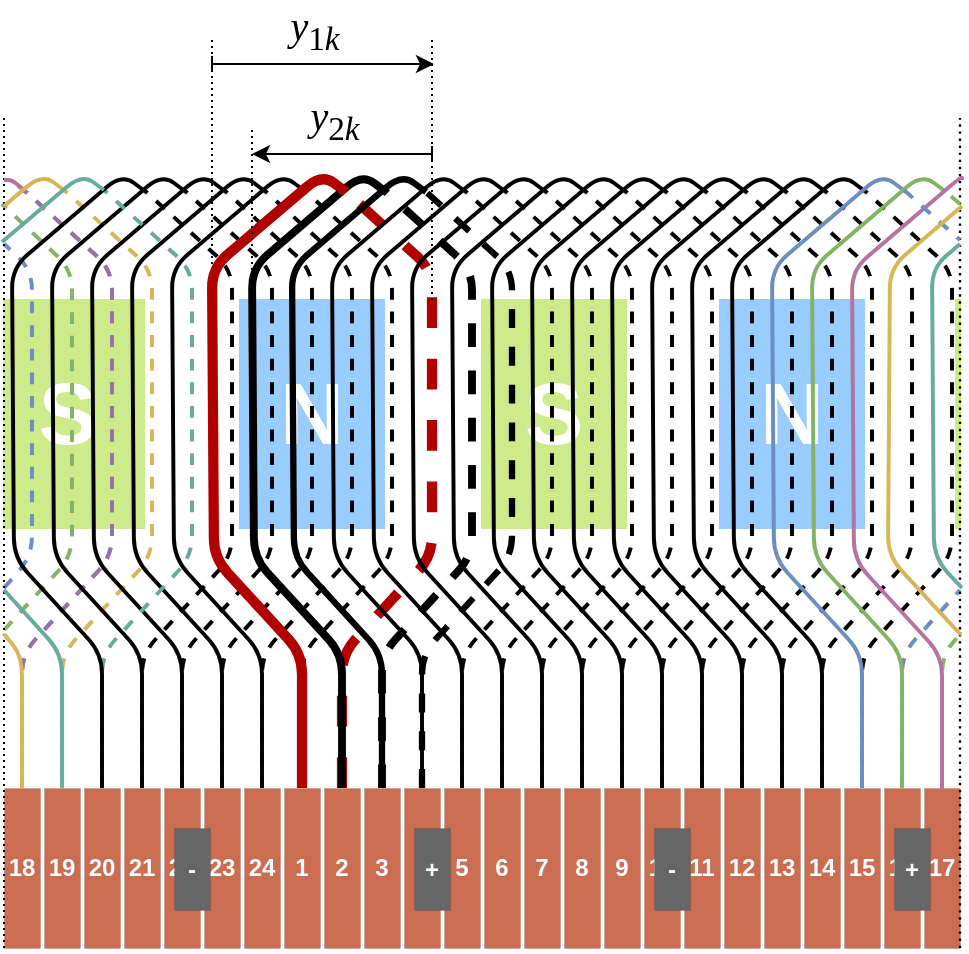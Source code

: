 <mxfile version="27.0.9">
  <diagram name="Page-1" id="zLwfZMLRcO3uAaGRWkhB">
    <mxGraphModel dx="643" dy="1594" grid="1" gridSize="1" guides="1" tooltips="1" connect="1" arrows="1" fold="1" page="1" pageScale="1" pageWidth="827" pageHeight="1169" math="0" shadow="0">
      <root>
        <mxCell id="0" />
        <mxCell id="1" parent="0" />
        <mxCell id="GTpkvmiNxaV79-3oLBid-30" value="&lt;font style=&quot;font-size: 44px; color: rgb(255, 255, 255);&quot;&gt;&lt;b&gt;N&lt;/b&gt;&lt;/font&gt;" style="rounded=0;whiteSpace=wrap;html=1;strokeColor=#99CCFF;fillColor=#99CCFF;movable=1;resizable=1;rotatable=1;deletable=1;editable=1;locked=0;connectable=1;fontColor=#ffffff;" parent="1" vertex="1">
          <mxGeometry x="519" y="91" width="72" height="114" as="geometry" />
        </mxCell>
        <mxCell id="GTpkvmiNxaV79-3oLBid-28" value="&lt;font style=&quot;color: rgb(255, 255, 255);&quot;&gt;&lt;b style=&quot;&quot;&gt;&lt;span style=&quot;font-size: 44px;&quot;&gt;S&lt;/span&gt;&lt;font style=&quot;font-size: 22px;&quot;&gt;&amp;nbsp;&lt;/font&gt;&lt;/b&gt;&lt;/font&gt;" style="rounded=0;whiteSpace=wrap;html=1;strokeColor=#CDEB8B;fillColor=#CDEB8B;movable=1;resizable=1;rotatable=1;deletable=1;editable=1;locked=0;connectable=1;fontColor=#ffffff;" parent="1" vertex="1">
          <mxGeometry x="161" y="91" width="70" height="114" as="geometry" />
        </mxCell>
        <mxCell id="GTpkvmiNxaV79-3oLBid-26" value="&lt;font style=&quot;font-size: 44px; color: rgb(255, 255, 255);&quot;&gt;&lt;b&gt;S&lt;/b&gt;&lt;/font&gt;" style="rounded=0;whiteSpace=wrap;html=1;strokeColor=#CDEB8B;fillColor=#CDEB8B;movable=1;resizable=1;rotatable=1;deletable=1;editable=1;locked=0;connectable=1;fontColor=#ffffff;" parent="1" vertex="1">
          <mxGeometry x="400" y="91" width="72" height="114" as="geometry" />
        </mxCell>
        <mxCell id="GTpkvmiNxaV79-3oLBid-4" value="" style="rounded=0;whiteSpace=wrap;html=1;strokeColor=#CDEB8B;fillColor=#CDEB8B;movable=1;resizable=1;rotatable=1;deletable=1;editable=1;locked=0;connectable=1;fontColor=#ffffff;" parent="1" vertex="1">
          <mxGeometry x="637" y="91" width="2" height="114" as="geometry" />
        </mxCell>
        <mxCell id="yhztme63bc7gSXWzfOLG-131" value="" style="endArrow=none;html=1;rounded=0;dashed=1;dashPattern=1 2;" parent="1" edge="1">
          <mxGeometry width="50" height="50" relative="1" as="geometry">
            <mxPoint x="265" y="139" as="sourcePoint" />
            <mxPoint x="265" y="-39" as="targetPoint" />
          </mxGeometry>
        </mxCell>
        <mxCell id="yhztme63bc7gSXWzfOLG-86" value="" style="endArrow=none;html=1;rounded=1;exitX=0.5;exitY=0;exitDx=0;exitDy=0;curved=0;strokeWidth=1.968;dashed=1;fillColor=#a20025;strokeColor=#B5739D;" parent="1" edge="1">
          <mxGeometry width="50" height="50" relative="1" as="geometry">
            <mxPoint x="170" y="335" as="sourcePoint" />
            <mxPoint x="161" y="31" as="targetPoint" />
            <Array as="points">
              <mxPoint x="170" y="268" />
              <mxPoint x="215" y="219" />
              <mxPoint x="215" y="76" />
              <mxPoint x="171" y="36" />
              <mxPoint x="164" y="31" />
            </Array>
          </mxGeometry>
        </mxCell>
        <mxCell id="yhztme63bc7gSXWzfOLG-84" value="" style="endArrow=none;html=1;rounded=1;exitX=0.5;exitY=0;exitDx=0;exitDy=0;curved=0;strokeWidth=1.968;dashed=1;fillColor=#fff2cc;strokeColor=#D6B656;" parent="1" edge="1">
          <mxGeometry width="50" height="50" relative="1" as="geometry">
            <mxPoint x="190" y="335" as="sourcePoint" />
            <mxPoint x="191" y="36" as="targetPoint" />
            <Array as="points">
              <mxPoint x="190" y="268" />
              <mxPoint x="235" y="219" />
              <mxPoint x="235" y="76" />
            </Array>
          </mxGeometry>
        </mxCell>
        <mxCell id="yhztme63bc7gSXWzfOLG-120" value="" style="endArrow=none;html=1;rounded=1;curved=0;strokeWidth=1.968;dashed=1;strokeColor=#6C8EBF;" parent="1" edge="1">
          <mxGeometry width="50" height="50" relative="1" as="geometry">
            <mxPoint x="610" y="335" as="sourcePoint" />
            <mxPoint x="639" y="236" as="targetPoint" />
            <Array as="points">
              <mxPoint x="610" y="268" />
            </Array>
          </mxGeometry>
        </mxCell>
        <mxCell id="yhztme63bc7gSXWzfOLG-116" value="" style="endArrow=none;html=1;rounded=1;exitX=0.5;exitY=0;exitDx=0;exitDy=0;curved=0;strokeWidth=1.968;dashed=1;strokeColor=#82B366;" parent="1" source="ut4NBQotwpVBYfQdr2g3-36" edge="1">
          <mxGeometry width="50" height="50" relative="1" as="geometry">
            <mxPoint x="627" y="323" as="sourcePoint" />
            <mxPoint x="639" y="258" as="targetPoint" />
            <Array as="points">
              <mxPoint x="630" y="269" />
            </Array>
          </mxGeometry>
        </mxCell>
        <mxCell id="yhztme63bc7gSXWzfOLG-96" value="&lt;font style=&quot;font-size: 44px; color: rgb(255, 255, 255);&quot;&gt;&lt;b&gt;N&lt;/b&gt;&lt;/font&gt;" style="rounded=0;whiteSpace=wrap;html=1;strokeColor=#99CCFF;fillColor=#99CCFF;movable=1;resizable=1;rotatable=1;deletable=1;editable=1;locked=0;connectable=1;fontColor=#ffffff;" parent="1" vertex="1">
          <mxGeometry x="279" y="91" width="72" height="114" as="geometry" />
        </mxCell>
        <mxCell id="ut4NBQotwpVBYfQdr2g3-7" value="&lt;span&gt;18&lt;/span&gt;" style="rounded=0;whiteSpace=wrap;html=1;rotation=0;strokeWidth=0;fillColor=#CB6D51;fontStyle=1;fontColor=#FFFFFF;" parent="1" vertex="1">
          <mxGeometry x="161" y="335" width="18" height="80" as="geometry" />
        </mxCell>
        <mxCell id="ut4NBQotwpVBYfQdr2g3-14" value="19" style="rounded=0;whiteSpace=wrap;html=1;rotation=0;strokeWidth=0;fillColor=#CB6D51;fontStyle=1;fontColor=#FFFFFF;" parent="1" vertex="1">
          <mxGeometry x="181" y="335" width="18" height="80" as="geometry" />
        </mxCell>
        <mxCell id="ut4NBQotwpVBYfQdr2g3-15" value="20" style="rounded=0;whiteSpace=wrap;html=1;rotation=0;strokeWidth=0;fillColor=#CB6D51;fontStyle=1;fontColor=#FFFFFF;" parent="1" vertex="1">
          <mxGeometry x="201" y="335" width="18" height="80" as="geometry" />
        </mxCell>
        <mxCell id="ut4NBQotwpVBYfQdr2g3-16" value="21" style="rounded=0;whiteSpace=wrap;html=1;rotation=0;strokeWidth=0;fillColor=#CB6D51;fontStyle=1;fontColor=#FFFFFF;" parent="1" vertex="1">
          <mxGeometry x="221" y="335" width="18" height="80" as="geometry" />
        </mxCell>
        <mxCell id="ut4NBQotwpVBYfQdr2g3-17" value="22" style="rounded=0;whiteSpace=wrap;html=1;rotation=0;strokeWidth=0;fillColor=#CB6D51;fontStyle=1;fontColor=#FFFFFF;" parent="1" vertex="1">
          <mxGeometry x="241" y="335" width="18" height="80" as="geometry" />
        </mxCell>
        <mxCell id="ut4NBQotwpVBYfQdr2g3-18" value="23" style="rounded=0;whiteSpace=wrap;html=1;rotation=0;strokeWidth=0;fillColor=#CB6D51;fontStyle=1;fontColor=#FFFFFF;" parent="1" vertex="1">
          <mxGeometry x="261" y="335" width="18" height="80" as="geometry" />
        </mxCell>
        <mxCell id="ut4NBQotwpVBYfQdr2g3-19" value="24" style="rounded=0;whiteSpace=wrap;html=1;rotation=0;strokeWidth=0;fillColor=#CB6D51;fontStyle=1;fontColor=#FFFFFF;" parent="1" vertex="1">
          <mxGeometry x="281" y="335" width="18" height="80" as="geometry" />
        </mxCell>
        <mxCell id="ut4NBQotwpVBYfQdr2g3-20" value="1" style="rounded=0;whiteSpace=wrap;html=1;rotation=0;strokeWidth=0;fillColor=#CB6D51;fontStyle=1;fontColor=#FFFFFF;" parent="1" vertex="1">
          <mxGeometry x="301" y="335" width="18" height="80" as="geometry" />
        </mxCell>
        <mxCell id="ut4NBQotwpVBYfQdr2g3-21" value="2" style="rounded=0;whiteSpace=wrap;html=1;rotation=0;strokeWidth=0;fillColor=#CB6D51;fontStyle=1;fontColor=#FFFFFF;" parent="1" vertex="1">
          <mxGeometry x="321" y="335" width="18" height="80" as="geometry" />
        </mxCell>
        <mxCell id="ut4NBQotwpVBYfQdr2g3-22" value="3" style="rounded=0;whiteSpace=wrap;html=1;rotation=0;strokeWidth=0;fillColor=#CB6D51;fontStyle=1;fontColor=#FFFFFF;" parent="1" vertex="1">
          <mxGeometry x="341" y="335" width="18" height="80" as="geometry" />
        </mxCell>
        <mxCell id="ut4NBQotwpVBYfQdr2g3-23" value="4" style="rounded=0;whiteSpace=wrap;html=1;rotation=0;strokeWidth=0;fillColor=#CB6D51;fontStyle=1;fontColor=#FFFFFF;" parent="1" vertex="1">
          <mxGeometry x="361" y="335" width="18" height="80" as="geometry" />
        </mxCell>
        <mxCell id="ut4NBQotwpVBYfQdr2g3-24" value="5" style="rounded=0;whiteSpace=wrap;html=1;rotation=0;strokeWidth=0;fillColor=#CB6D51;fontStyle=1;fontColor=#FFFFFF;" parent="1" vertex="1">
          <mxGeometry x="381" y="335" width="18" height="80" as="geometry" />
        </mxCell>
        <mxCell id="ut4NBQotwpVBYfQdr2g3-25" value="6" style="rounded=0;whiteSpace=wrap;html=1;rotation=0;strokeWidth=0;fillColor=#CB6D51;fontStyle=1;fontColor=#FFFFFF;" parent="1" vertex="1">
          <mxGeometry x="401" y="335" width="18" height="80" as="geometry" />
        </mxCell>
        <mxCell id="ut4NBQotwpVBYfQdr2g3-26" value="7" style="rounded=0;whiteSpace=wrap;html=1;rotation=0;strokeWidth=0;fillColor=#CB6D51;fontStyle=1;fontColor=#FFFFFF;" parent="1" vertex="1">
          <mxGeometry x="421" y="335" width="18" height="80" as="geometry" />
        </mxCell>
        <mxCell id="ut4NBQotwpVBYfQdr2g3-27" value="8" style="rounded=0;whiteSpace=wrap;html=1;rotation=0;strokeWidth=0;fillColor=#CB6D51;fontStyle=1;fontColor=#FFFFFF;" parent="1" vertex="1">
          <mxGeometry x="441" y="335" width="18" height="80" as="geometry" />
        </mxCell>
        <mxCell id="ut4NBQotwpVBYfQdr2g3-28" value="9" style="rounded=0;whiteSpace=wrap;html=1;rotation=0;strokeWidth=0;fillColor=#CB6D51;fontStyle=1;fontColor=#FFFFFF;" parent="1" vertex="1">
          <mxGeometry x="461" y="335" width="18" height="80" as="geometry" />
        </mxCell>
        <mxCell id="ut4NBQotwpVBYfQdr2g3-29" value="10" style="rounded=0;whiteSpace=wrap;html=1;rotation=0;strokeWidth=0;fillColor=#CB6D51;fontStyle=1;fontColor=#FFFFFF;" parent="1" vertex="1">
          <mxGeometry x="481" y="335" width="18" height="80" as="geometry" />
        </mxCell>
        <mxCell id="ut4NBQotwpVBYfQdr2g3-30" value="11" style="rounded=0;whiteSpace=wrap;html=1;rotation=0;strokeWidth=0;fillColor=#CB6D51;fontStyle=1;fontColor=#FFFFFF;" parent="1" vertex="1">
          <mxGeometry x="501" y="335" width="18" height="80" as="geometry" />
        </mxCell>
        <mxCell id="ut4NBQotwpVBYfQdr2g3-31" value="12" style="rounded=0;whiteSpace=wrap;html=1;rotation=0;strokeWidth=0;fillColor=#CB6D51;fontStyle=1;fontColor=#FFFFFF;" parent="1" vertex="1">
          <mxGeometry x="521" y="335" width="18" height="80" as="geometry" />
        </mxCell>
        <mxCell id="ut4NBQotwpVBYfQdr2g3-32" value="13" style="rounded=0;whiteSpace=wrap;html=1;rotation=0;strokeWidth=0;fillColor=#CB6D51;fontStyle=1;fontColor=#FFFFFF;" parent="1" vertex="1">
          <mxGeometry x="541" y="335" width="18" height="80" as="geometry" />
        </mxCell>
        <mxCell id="ut4NBQotwpVBYfQdr2g3-33" value="14" style="rounded=0;whiteSpace=wrap;html=1;rotation=0;strokeWidth=0;fillColor=#CB6D51;fontStyle=1;fontColor=#FFFFFF;" parent="1" vertex="1">
          <mxGeometry x="561" y="335" width="18" height="80" as="geometry" />
        </mxCell>
        <mxCell id="ut4NBQotwpVBYfQdr2g3-34" value="15" style="rounded=0;whiteSpace=wrap;html=1;rotation=0;strokeWidth=0;fillColor=#CB6D51;fontStyle=1;fontColor=#FFFFFF;" parent="1" vertex="1">
          <mxGeometry x="581" y="335" width="18" height="80" as="geometry" />
        </mxCell>
        <mxCell id="ut4NBQotwpVBYfQdr2g3-35" value="16" style="rounded=0;whiteSpace=wrap;html=1;rotation=0;strokeWidth=0;fillColor=#CB6D51;fontStyle=1;fontColor=#FFFFFF;" parent="1" vertex="1">
          <mxGeometry x="601" y="335" width="18" height="80" as="geometry" />
        </mxCell>
        <mxCell id="ut4NBQotwpVBYfQdr2g3-36" value="17" style="rounded=0;whiteSpace=wrap;html=1;rotation=0;strokeWidth=0;fillColor=#CB6D51;fontStyle=1;fontColor=#FFFFFF;" parent="1" vertex="1">
          <mxGeometry x="621" y="335" width="18" height="80" as="geometry" />
        </mxCell>
        <mxCell id="yhztme63bc7gSXWzfOLG-24" value="" style="endArrow=none;html=1;rounded=1;exitX=0.5;exitY=0;exitDx=0;exitDy=0;curved=0;strokeWidth=5.118;dashed=1;fillColor=#e51400;strokeColor=#B20000;movable=0;resizable=0;rotatable=0;deletable=0;editable=0;locked=1;connectable=0;" parent="1" source="ut4NBQotwpVBYfQdr2g3-21" edge="1">
          <mxGeometry width="50" height="50" relative="1" as="geometry">
            <mxPoint x="361" y="232" as="sourcePoint" />
            <mxPoint x="331" y="36" as="targetPoint" />
            <Array as="points">
              <mxPoint x="330" y="268" />
              <mxPoint x="375" y="219" />
              <mxPoint x="375" y="76" />
            </Array>
          </mxGeometry>
        </mxCell>
        <mxCell id="yhztme63bc7gSXWzfOLG-36" value="" style="endArrow=none;html=1;rounded=1;exitX=0.5;exitY=0;exitDx=0;exitDy=0;curved=0;strokeWidth=3.937;" parent="1" edge="1">
          <mxGeometry width="50" height="50" relative="1" as="geometry">
            <mxPoint x="330" y="335" as="sourcePoint" />
            <mxPoint x="352" y="37" as="targetPoint" />
            <Array as="points">
              <mxPoint x="330" y="268" />
              <mxPoint x="286" y="220" />
              <mxPoint x="285" y="75" />
              <mxPoint x="340" y="28" />
            </Array>
          </mxGeometry>
        </mxCell>
        <mxCell id="yhztme63bc7gSXWzfOLG-37" value="" style="endArrow=none;html=1;rounded=1;exitX=0.5;exitY=0;exitDx=0;exitDy=0;curved=0;strokeWidth=3.937;dashed=1;" parent="1" edge="1">
          <mxGeometry width="50" height="50" relative="1" as="geometry">
            <mxPoint x="350" y="335" as="sourcePoint" />
            <mxPoint x="351" y="36" as="targetPoint" />
            <Array as="points">
              <mxPoint x="350" y="268" />
              <mxPoint x="395" y="219" />
              <mxPoint x="395" y="76" />
            </Array>
          </mxGeometry>
        </mxCell>
        <mxCell id="yhztme63bc7gSXWzfOLG-38" value="" style="endArrow=none;html=1;rounded=1;exitX=0.5;exitY=0;exitDx=0;exitDy=0;curved=0;strokeWidth=3.15;" parent="1" edge="1">
          <mxGeometry width="50" height="50" relative="1" as="geometry">
            <mxPoint x="350" y="335" as="sourcePoint" />
            <mxPoint x="372" y="37" as="targetPoint" />
            <Array as="points">
              <mxPoint x="350" y="268" />
              <mxPoint x="306" y="220" />
              <mxPoint x="305" y="75" />
              <mxPoint x="360" y="28" />
            </Array>
          </mxGeometry>
        </mxCell>
        <mxCell id="yhztme63bc7gSXWzfOLG-39" value="" style="endArrow=none;html=1;rounded=1;exitX=0.5;exitY=0;exitDx=0;exitDy=0;curved=0;strokeWidth=3.15;dashed=1;" parent="1" edge="1">
          <mxGeometry width="50" height="50" relative="1" as="geometry">
            <mxPoint x="370" y="335" as="sourcePoint" />
            <mxPoint x="371" y="36" as="targetPoint" />
            <Array as="points">
              <mxPoint x="370" y="268" />
              <mxPoint x="415" y="219" />
              <mxPoint x="415" y="76" />
            </Array>
          </mxGeometry>
        </mxCell>
        <mxCell id="yhztme63bc7gSXWzfOLG-40" value="" style="endArrow=none;html=1;rounded=1;exitX=0.5;exitY=0;exitDx=0;exitDy=0;curved=0;strokeWidth=1.968;" parent="1" edge="1">
          <mxGeometry width="50" height="50" relative="1" as="geometry">
            <mxPoint x="370" y="335" as="sourcePoint" />
            <mxPoint x="392" y="37" as="targetPoint" />
            <Array as="points">
              <mxPoint x="370" y="268" />
              <mxPoint x="326" y="220" />
              <mxPoint x="325" y="75" />
              <mxPoint x="380" y="28" />
            </Array>
          </mxGeometry>
        </mxCell>
        <mxCell id="yhztme63bc7gSXWzfOLG-41" value="" style="endArrow=none;html=1;rounded=1;exitX=0.5;exitY=0;exitDx=0;exitDy=0;curved=0;strokeWidth=1.968;dashed=1;" parent="1" edge="1">
          <mxGeometry width="50" height="50" relative="1" as="geometry">
            <mxPoint x="390" y="335" as="sourcePoint" />
            <mxPoint x="391" y="36" as="targetPoint" />
            <Array as="points">
              <mxPoint x="390" y="268" />
              <mxPoint x="435" y="219" />
              <mxPoint x="435" y="76" />
            </Array>
          </mxGeometry>
        </mxCell>
        <mxCell id="yhztme63bc7gSXWzfOLG-42" value="" style="endArrow=none;html=1;rounded=1;exitX=0.5;exitY=0;exitDx=0;exitDy=0;curved=0;strokeWidth=1.968;" parent="1" edge="1">
          <mxGeometry width="50" height="50" relative="1" as="geometry">
            <mxPoint x="390" y="335" as="sourcePoint" />
            <mxPoint x="412" y="37" as="targetPoint" />
            <Array as="points">
              <mxPoint x="390" y="268" />
              <mxPoint x="346" y="220" />
              <mxPoint x="345" y="75" />
              <mxPoint x="400" y="28" />
            </Array>
          </mxGeometry>
        </mxCell>
        <mxCell id="yhztme63bc7gSXWzfOLG-43" value="" style="endArrow=none;html=1;rounded=1;exitX=0.5;exitY=0;exitDx=0;exitDy=0;curved=0;strokeWidth=1.968;dashed=1;" parent="1" edge="1">
          <mxGeometry width="50" height="50" relative="1" as="geometry">
            <mxPoint x="410" y="335" as="sourcePoint" />
            <mxPoint x="411" y="36" as="targetPoint" />
            <Array as="points">
              <mxPoint x="410" y="268" />
              <mxPoint x="455" y="219" />
              <mxPoint x="455" y="76" />
            </Array>
          </mxGeometry>
        </mxCell>
        <mxCell id="yhztme63bc7gSXWzfOLG-44" value="" style="endArrow=none;html=1;rounded=1;exitX=0.5;exitY=0;exitDx=0;exitDy=0;curved=0;strokeWidth=1.968;" parent="1" edge="1">
          <mxGeometry width="50" height="50" relative="1" as="geometry">
            <mxPoint x="410" y="335" as="sourcePoint" />
            <mxPoint x="432" y="37" as="targetPoint" />
            <Array as="points">
              <mxPoint x="410" y="268" />
              <mxPoint x="366" y="220" />
              <mxPoint x="365" y="75" />
              <mxPoint x="420" y="28" />
            </Array>
          </mxGeometry>
        </mxCell>
        <mxCell id="yhztme63bc7gSXWzfOLG-45" value="" style="endArrow=none;html=1;rounded=1;exitX=0.5;exitY=0;exitDx=0;exitDy=0;curved=0;strokeWidth=1.968;dashed=1;" parent="1" edge="1">
          <mxGeometry width="50" height="50" relative="1" as="geometry">
            <mxPoint x="430" y="335" as="sourcePoint" />
            <mxPoint x="431" y="36" as="targetPoint" />
            <Array as="points">
              <mxPoint x="430" y="268" />
              <mxPoint x="475" y="219" />
              <mxPoint x="475" y="76" />
            </Array>
          </mxGeometry>
        </mxCell>
        <mxCell id="yhztme63bc7gSXWzfOLG-46" value="" style="endArrow=none;html=1;rounded=1;exitX=0.5;exitY=0;exitDx=0;exitDy=0;curved=0;strokeWidth=1.968;" parent="1" edge="1">
          <mxGeometry width="50" height="50" relative="1" as="geometry">
            <mxPoint x="430" y="335" as="sourcePoint" />
            <mxPoint x="452" y="37" as="targetPoint" />
            <Array as="points">
              <mxPoint x="430" y="268" />
              <mxPoint x="386" y="220" />
              <mxPoint x="385" y="75" />
              <mxPoint x="440" y="28" />
            </Array>
          </mxGeometry>
        </mxCell>
        <mxCell id="yhztme63bc7gSXWzfOLG-47" value="" style="endArrow=none;html=1;rounded=1;exitX=0.5;exitY=0;exitDx=0;exitDy=0;curved=0;strokeWidth=1.968;dashed=1;" parent="1" edge="1">
          <mxGeometry width="50" height="50" relative="1" as="geometry">
            <mxPoint x="450" y="335" as="sourcePoint" />
            <mxPoint x="451" y="36" as="targetPoint" />
            <Array as="points">
              <mxPoint x="450" y="268" />
              <mxPoint x="495" y="219" />
              <mxPoint x="495" y="76" />
            </Array>
          </mxGeometry>
        </mxCell>
        <mxCell id="yhztme63bc7gSXWzfOLG-48" value="" style="endArrow=none;html=1;rounded=1;exitX=0.5;exitY=0;exitDx=0;exitDy=0;curved=0;strokeWidth=1.968;" parent="1" edge="1">
          <mxGeometry width="50" height="50" relative="1" as="geometry">
            <mxPoint x="450" y="335" as="sourcePoint" />
            <mxPoint x="472" y="37" as="targetPoint" />
            <Array as="points">
              <mxPoint x="450" y="268" />
              <mxPoint x="406" y="220" />
              <mxPoint x="405" y="75" />
              <mxPoint x="460" y="28" />
            </Array>
          </mxGeometry>
        </mxCell>
        <mxCell id="yhztme63bc7gSXWzfOLG-49" value="" style="endArrow=none;html=1;rounded=1;exitX=0.5;exitY=0;exitDx=0;exitDy=0;curved=0;strokeWidth=1.968;dashed=1;" parent="1" edge="1">
          <mxGeometry width="50" height="50" relative="1" as="geometry">
            <mxPoint x="470" y="335" as="sourcePoint" />
            <mxPoint x="471" y="36" as="targetPoint" />
            <Array as="points">
              <mxPoint x="470" y="268" />
              <mxPoint x="515" y="219" />
              <mxPoint x="515" y="76" />
            </Array>
          </mxGeometry>
        </mxCell>
        <mxCell id="yhztme63bc7gSXWzfOLG-50" value="" style="endArrow=none;html=1;rounded=1;exitX=0.5;exitY=0;exitDx=0;exitDy=0;curved=0;strokeWidth=1.968;" parent="1" edge="1">
          <mxGeometry width="50" height="50" relative="1" as="geometry">
            <mxPoint x="470" y="335" as="sourcePoint" />
            <mxPoint x="492" y="37" as="targetPoint" />
            <Array as="points">
              <mxPoint x="470" y="268" />
              <mxPoint x="426" y="220" />
              <mxPoint x="425" y="75" />
              <mxPoint x="480" y="28" />
            </Array>
          </mxGeometry>
        </mxCell>
        <mxCell id="yhztme63bc7gSXWzfOLG-51" value="" style="endArrow=none;html=1;rounded=1;exitX=0.5;exitY=0;exitDx=0;exitDy=0;curved=0;strokeWidth=1.968;dashed=1;" parent="1" edge="1">
          <mxGeometry width="50" height="50" relative="1" as="geometry">
            <mxPoint x="490" y="335" as="sourcePoint" />
            <mxPoint x="491" y="36" as="targetPoint" />
            <Array as="points">
              <mxPoint x="490" y="268" />
              <mxPoint x="535" y="219" />
              <mxPoint x="535" y="76" />
            </Array>
          </mxGeometry>
        </mxCell>
        <mxCell id="yhztme63bc7gSXWzfOLG-52" value="" style="endArrow=none;html=1;rounded=1;exitX=0.5;exitY=0;exitDx=0;exitDy=0;curved=0;strokeWidth=1.968;" parent="1" edge="1">
          <mxGeometry width="50" height="50" relative="1" as="geometry">
            <mxPoint x="490" y="335" as="sourcePoint" />
            <mxPoint x="512" y="37" as="targetPoint" />
            <Array as="points">
              <mxPoint x="490" y="268" />
              <mxPoint x="446" y="220" />
              <mxPoint x="445" y="75" />
              <mxPoint x="500" y="28" />
            </Array>
          </mxGeometry>
        </mxCell>
        <mxCell id="yhztme63bc7gSXWzfOLG-53" value="" style="endArrow=none;html=1;rounded=1;exitX=0.5;exitY=0;exitDx=0;exitDy=0;curved=0;strokeWidth=1.968;dashed=1;" parent="1" edge="1">
          <mxGeometry width="50" height="50" relative="1" as="geometry">
            <mxPoint x="510" y="335" as="sourcePoint" />
            <mxPoint x="511" y="36" as="targetPoint" />
            <Array as="points">
              <mxPoint x="510" y="268" />
              <mxPoint x="555" y="219" />
              <mxPoint x="555" y="76" />
            </Array>
          </mxGeometry>
        </mxCell>
        <mxCell id="yhztme63bc7gSXWzfOLG-54" value="" style="endArrow=none;html=1;rounded=1;exitX=0.5;exitY=0;exitDx=0;exitDy=0;curved=0;strokeWidth=1.968;" parent="1" edge="1">
          <mxGeometry width="50" height="50" relative="1" as="geometry">
            <mxPoint x="510" y="335" as="sourcePoint" />
            <mxPoint x="532" y="37" as="targetPoint" />
            <Array as="points">
              <mxPoint x="510" y="268" />
              <mxPoint x="466" y="220" />
              <mxPoint x="465" y="75" />
              <mxPoint x="520" y="28" />
            </Array>
          </mxGeometry>
        </mxCell>
        <mxCell id="yhztme63bc7gSXWzfOLG-55" value="" style="endArrow=none;html=1;rounded=1;exitX=0.5;exitY=0;exitDx=0;exitDy=0;curved=0;strokeWidth=1.968;dashed=1;" parent="1" edge="1">
          <mxGeometry width="50" height="50" relative="1" as="geometry">
            <mxPoint x="530" y="335" as="sourcePoint" />
            <mxPoint x="531" y="36" as="targetPoint" />
            <Array as="points">
              <mxPoint x="530" y="268" />
              <mxPoint x="575" y="219" />
              <mxPoint x="575" y="76" />
            </Array>
          </mxGeometry>
        </mxCell>
        <mxCell id="yhztme63bc7gSXWzfOLG-56" value="" style="endArrow=none;html=1;rounded=1;exitX=0.5;exitY=0;exitDx=0;exitDy=0;curved=0;strokeWidth=1.968;" parent="1" edge="1">
          <mxGeometry width="50" height="50" relative="1" as="geometry">
            <mxPoint x="530" y="335" as="sourcePoint" />
            <mxPoint x="552" y="37" as="targetPoint" />
            <Array as="points">
              <mxPoint x="530" y="268" />
              <mxPoint x="486" y="220" />
              <mxPoint x="485" y="75" />
              <mxPoint x="540" y="28" />
            </Array>
          </mxGeometry>
        </mxCell>
        <mxCell id="yhztme63bc7gSXWzfOLG-57" value="" style="endArrow=none;html=1;rounded=1;exitX=0.5;exitY=0;exitDx=0;exitDy=0;curved=0;strokeWidth=1.968;dashed=1;" parent="1" edge="1">
          <mxGeometry width="50" height="50" relative="1" as="geometry">
            <mxPoint x="550" y="335" as="sourcePoint" />
            <mxPoint x="551" y="36" as="targetPoint" />
            <Array as="points">
              <mxPoint x="550" y="268" />
              <mxPoint x="595" y="219" />
              <mxPoint x="595" y="76" />
            </Array>
          </mxGeometry>
        </mxCell>
        <mxCell id="yhztme63bc7gSXWzfOLG-58" value="" style="endArrow=none;html=1;rounded=1;exitX=0.5;exitY=0;exitDx=0;exitDy=0;curved=0;strokeWidth=1.968;" parent="1" edge="1">
          <mxGeometry width="50" height="50" relative="1" as="geometry">
            <mxPoint x="550" y="335" as="sourcePoint" />
            <mxPoint x="572" y="37" as="targetPoint" />
            <Array as="points">
              <mxPoint x="550" y="268" />
              <mxPoint x="506" y="220" />
              <mxPoint x="505" y="75" />
              <mxPoint x="560" y="28" />
            </Array>
          </mxGeometry>
        </mxCell>
        <mxCell id="yhztme63bc7gSXWzfOLG-59" value="" style="endArrow=none;html=1;rounded=1;exitX=0.5;exitY=0;exitDx=0;exitDy=0;curved=0;strokeWidth=1.968;dashed=1;" parent="1" edge="1">
          <mxGeometry width="50" height="50" relative="1" as="geometry">
            <mxPoint x="570" y="335" as="sourcePoint" />
            <mxPoint x="571" y="36" as="targetPoint" />
            <Array as="points">
              <mxPoint x="570" y="268" />
              <mxPoint x="615" y="219" />
              <mxPoint x="615" y="76" />
            </Array>
          </mxGeometry>
        </mxCell>
        <mxCell id="yhztme63bc7gSXWzfOLG-60" value="" style="endArrow=none;html=1;rounded=1;exitX=0.5;exitY=0;exitDx=0;exitDy=0;curved=0;strokeWidth=1.968;" parent="1" edge="1">
          <mxGeometry width="50" height="50" relative="1" as="geometry">
            <mxPoint x="570" y="335" as="sourcePoint" />
            <mxPoint x="592" y="37" as="targetPoint" />
            <Array as="points">
              <mxPoint x="570" y="268" />
              <mxPoint x="526" y="220" />
              <mxPoint x="525" y="75" />
              <mxPoint x="580" y="28" />
            </Array>
          </mxGeometry>
        </mxCell>
        <mxCell id="yhztme63bc7gSXWzfOLG-61" value="" style="endArrow=none;html=1;rounded=1;exitX=0.5;exitY=0;exitDx=0;exitDy=0;curved=0;strokeWidth=1.968;dashed=1;" parent="1" edge="1">
          <mxGeometry width="50" height="50" relative="1" as="geometry">
            <mxPoint x="590" y="335" as="sourcePoint" />
            <mxPoint x="591" y="36" as="targetPoint" />
            <Array as="points">
              <mxPoint x="590" y="268" />
              <mxPoint x="635" y="219" />
              <mxPoint x="635" y="76" />
            </Array>
          </mxGeometry>
        </mxCell>
        <mxCell id="yhztme63bc7gSXWzfOLG-62" value="" style="endArrow=none;html=1;rounded=1;exitX=0.5;exitY=0;exitDx=0;exitDy=0;curved=0;strokeWidth=1.968;fillColor=#dae8fc;strokeColor=#6c8ebf;" parent="1" edge="1">
          <mxGeometry width="50" height="50" relative="1" as="geometry">
            <mxPoint x="590" y="335" as="sourcePoint" />
            <mxPoint x="612" y="37" as="targetPoint" />
            <Array as="points">
              <mxPoint x="590" y="268" />
              <mxPoint x="546" y="220" />
              <mxPoint x="545" y="75" />
              <mxPoint x="600" y="28" />
            </Array>
          </mxGeometry>
        </mxCell>
        <mxCell id="yhztme63bc7gSXWzfOLG-63" value="" style="endArrow=none;html=1;rounded=1;curved=0;strokeWidth=1.968;dashed=1;fillColor=#dae8fc;strokeColor=#6c8ebf;" parent="1" edge="1">
          <mxGeometry width="50" height="50" relative="1" as="geometry">
            <mxPoint x="161" y="235" as="sourcePoint" />
            <mxPoint x="161" y="63" as="targetPoint" />
            <Array as="points">
              <mxPoint x="175" y="219" />
              <mxPoint x="175" y="76" />
            </Array>
          </mxGeometry>
        </mxCell>
        <mxCell id="yhztme63bc7gSXWzfOLG-64" value="" style="endArrow=none;html=1;rounded=1;exitX=0.5;exitY=0;exitDx=0;exitDy=0;curved=0;strokeWidth=1.968;fillColor=#d5e8d4;strokeColor=#82B366;" parent="1" edge="1">
          <mxGeometry width="50" height="50" relative="1" as="geometry">
            <mxPoint x="610" y="335" as="sourcePoint" />
            <mxPoint x="632" y="37" as="targetPoint" />
            <Array as="points">
              <mxPoint x="610" y="268" />
              <mxPoint x="566" y="220" />
              <mxPoint x="565" y="75" />
              <mxPoint x="620" y="28" />
            </Array>
          </mxGeometry>
        </mxCell>
        <mxCell id="yhztme63bc7gSXWzfOLG-65" value="" style="endArrow=none;html=1;rounded=1;curved=0;strokeWidth=1.968;dashed=1;fillColor=#d5e8d4;strokeColor=#82B366;" parent="1" edge="1">
          <mxGeometry width="50" height="50" relative="1" as="geometry">
            <mxPoint x="161" y="256" as="sourcePoint" />
            <mxPoint x="160" y="43" as="targetPoint" />
            <Array as="points">
              <mxPoint x="195" y="219" />
              <mxPoint x="195" y="76" />
            </Array>
          </mxGeometry>
        </mxCell>
        <mxCell id="yhztme63bc7gSXWzfOLG-66" value="" style="endArrow=none;html=1;rounded=1;exitX=0.5;exitY=0;exitDx=0;exitDy=0;curved=0;strokeWidth=1.968;fillColor=#e1d5e7;strokeColor=#B5739D;" parent="1" edge="1">
          <mxGeometry width="50" height="50" relative="1" as="geometry">
            <mxPoint x="630" y="336" as="sourcePoint" />
            <mxPoint x="640" y="31" as="targetPoint" />
            <Array as="points">
              <mxPoint x="630" y="269" />
              <mxPoint x="586" y="221" />
              <mxPoint x="585" y="76" />
              <mxPoint x="640" y="29" />
            </Array>
          </mxGeometry>
        </mxCell>
        <mxCell id="yhztme63bc7gSXWzfOLG-67" value="" style="endArrow=none;html=1;rounded=1;exitX=0.5;exitY=0;exitDx=0;exitDy=0;curved=0;strokeWidth=1.968;dashed=1;fillColor=#e1d5e7;strokeColor=#9673a6;" parent="1" edge="1">
          <mxGeometry width="50" height="50" relative="1" as="geometry">
            <mxPoint x="170" y="335" as="sourcePoint" />
            <mxPoint x="171" y="36" as="targetPoint" />
            <Array as="points">
              <mxPoint x="170" y="268" />
              <mxPoint x="215" y="219" />
              <mxPoint x="215" y="76" />
            </Array>
          </mxGeometry>
        </mxCell>
        <mxCell id="yhztme63bc7gSXWzfOLG-68" value="" style="endArrow=none;html=1;rounded=0;exitX=1;exitY=1;exitDx=0;exitDy=0;entryX=1;entryY=1;entryDx=0;entryDy=0;fillColor=#0050ef;strokeColor=#000000;dashed=1;strokeWidth=1.181;dashPattern=1 2;" parent="1" source="ut4NBQotwpVBYfQdr2g3-36" edge="1">
          <mxGeometry width="50" height="50" relative="1" as="geometry">
            <mxPoint x="627" y="408" as="sourcePoint" />
            <mxPoint x="639.0" y="-6.821e-13" as="targetPoint" />
          </mxGeometry>
        </mxCell>
        <mxCell id="yhztme63bc7gSXWzfOLG-71" value="" style="endArrow=none;html=1;rounded=1;exitX=0.5;exitY=0;exitDx=0;exitDy=0;curved=0;strokeWidth=1.968;" parent="1" edge="1">
          <mxGeometry width="50" height="50" relative="1" as="geometry">
            <mxPoint x="290" y="335" as="sourcePoint" />
            <mxPoint x="312" y="37" as="targetPoint" />
            <Array as="points">
              <mxPoint x="290" y="268" />
              <mxPoint x="246" y="220" />
              <mxPoint x="245" y="75" />
              <mxPoint x="300" y="28" />
            </Array>
          </mxGeometry>
        </mxCell>
        <mxCell id="yhztme63bc7gSXWzfOLG-72" value="" style="endArrow=none;html=1;rounded=1;exitX=0.5;exitY=0;exitDx=0;exitDy=0;curved=0;strokeWidth=1.968;dashed=1;" parent="1" edge="1">
          <mxGeometry width="50" height="50" relative="1" as="geometry">
            <mxPoint x="310" y="335" as="sourcePoint" />
            <mxPoint x="311" y="36" as="targetPoint" />
            <Array as="points">
              <mxPoint x="310" y="268" />
              <mxPoint x="355" y="219" />
              <mxPoint x="355" y="76" />
            </Array>
          </mxGeometry>
        </mxCell>
        <mxCell id="yhztme63bc7gSXWzfOLG-74" value="" style="endArrow=none;html=1;rounded=1;exitX=0.5;exitY=0;exitDx=0;exitDy=0;curved=0;strokeWidth=1.968;dashed=1;" parent="1" edge="1">
          <mxGeometry width="50" height="50" relative="1" as="geometry">
            <mxPoint x="290" y="335" as="sourcePoint" />
            <mxPoint x="291" y="36" as="targetPoint" />
            <Array as="points">
              <mxPoint x="290" y="268" />
              <mxPoint x="335" y="219" />
              <mxPoint x="335" y="76" />
            </Array>
          </mxGeometry>
        </mxCell>
        <mxCell id="yhztme63bc7gSXWzfOLG-73" value="" style="endArrow=none;html=1;rounded=1;exitX=0.5;exitY=0;exitDx=0;exitDy=0;curved=0;strokeWidth=1.968;" parent="1" edge="1">
          <mxGeometry width="50" height="50" relative="1" as="geometry">
            <mxPoint x="270" y="335" as="sourcePoint" />
            <mxPoint x="292" y="37" as="targetPoint" />
            <Array as="points">
              <mxPoint x="270" y="268" />
              <mxPoint x="226" y="220" />
              <mxPoint x="225" y="75" />
              <mxPoint x="280" y="28" />
            </Array>
          </mxGeometry>
        </mxCell>
        <mxCell id="yhztme63bc7gSXWzfOLG-75" value="" style="endArrow=none;html=1;rounded=1;exitX=0.5;exitY=0;exitDx=0;exitDy=0;curved=0;strokeWidth=1.968;" parent="1" edge="1">
          <mxGeometry width="50" height="50" relative="1" as="geometry">
            <mxPoint x="250" y="335" as="sourcePoint" />
            <mxPoint x="272" y="37" as="targetPoint" />
            <Array as="points">
              <mxPoint x="250" y="268" />
              <mxPoint x="206" y="220" />
              <mxPoint x="205" y="75" />
              <mxPoint x="260" y="28" />
            </Array>
          </mxGeometry>
        </mxCell>
        <mxCell id="yhztme63bc7gSXWzfOLG-76" value="" style="endArrow=none;html=1;rounded=1;exitX=0.5;exitY=0;exitDx=0;exitDy=0;curved=0;strokeWidth=1.968;dashed=1;" parent="1" edge="1">
          <mxGeometry width="50" height="50" relative="1" as="geometry">
            <mxPoint x="270" y="335" as="sourcePoint" />
            <mxPoint x="271" y="36" as="targetPoint" />
            <Array as="points">
              <mxPoint x="270" y="268" />
              <mxPoint x="315" y="219" />
              <mxPoint x="315" y="76" />
            </Array>
          </mxGeometry>
        </mxCell>
        <mxCell id="yhztme63bc7gSXWzfOLG-77" value="" style="endArrow=none;html=1;rounded=1;exitX=0.5;exitY=0;exitDx=0;exitDy=0;curved=0;strokeWidth=1.968;" parent="1" edge="1">
          <mxGeometry width="50" height="50" relative="1" as="geometry">
            <mxPoint x="230" y="335" as="sourcePoint" />
            <mxPoint x="252" y="37" as="targetPoint" />
            <Array as="points">
              <mxPoint x="230" y="268" />
              <mxPoint x="186" y="220" />
              <mxPoint x="185" y="75" />
              <mxPoint x="240" y="28" />
            </Array>
          </mxGeometry>
        </mxCell>
        <mxCell id="yhztme63bc7gSXWzfOLG-78" value="" style="endArrow=none;html=1;rounded=1;exitX=0.5;exitY=0;exitDx=0;exitDy=0;curved=0;strokeWidth=1.968;dashed=1;" parent="1" edge="1">
          <mxGeometry width="50" height="50" relative="1" as="geometry">
            <mxPoint x="250" y="335" as="sourcePoint" />
            <mxPoint x="251" y="36" as="targetPoint" />
            <Array as="points">
              <mxPoint x="250" y="268" />
              <mxPoint x="295" y="219" />
              <mxPoint x="295" y="76" />
            </Array>
          </mxGeometry>
        </mxCell>
        <mxCell id="yhztme63bc7gSXWzfOLG-80" value="" style="endArrow=none;html=1;rounded=1;exitX=0.5;exitY=0;exitDx=0;exitDy=0;curved=0;strokeWidth=1.968;dashed=1;" parent="1" edge="1">
          <mxGeometry width="50" height="50" relative="1" as="geometry">
            <mxPoint x="230" y="335" as="sourcePoint" />
            <mxPoint x="231" y="36" as="targetPoint" />
            <Array as="points">
              <mxPoint x="230" y="268" />
              <mxPoint x="275" y="219" />
              <mxPoint x="275" y="76" />
            </Array>
          </mxGeometry>
        </mxCell>
        <mxCell id="yhztme63bc7gSXWzfOLG-82" value="" style="endArrow=none;html=1;rounded=1;exitX=0.5;exitY=0;exitDx=0;exitDy=0;curved=0;strokeWidth=1.968;dashed=1;fillColor=#ffe6cc;strokeColor=light-dark(#67AB9F,#996500);" parent="1" edge="1">
          <mxGeometry width="50" height="50" relative="1" as="geometry">
            <mxPoint x="210" y="335" as="sourcePoint" />
            <mxPoint x="211" y="36" as="targetPoint" />
            <Array as="points">
              <mxPoint x="210" y="268" />
              <mxPoint x="255" y="219" />
              <mxPoint x="255" y="76" />
            </Array>
          </mxGeometry>
        </mxCell>
        <mxCell id="yhztme63bc7gSXWzfOLG-94" value="" style="endArrow=none;html=1;rounded=0;exitX=0;exitY=1;exitDx=0;exitDy=0;entryX=0;entryY=1;entryDx=0;entryDy=0;dashed=1;dashPattern=1 2;strokeColor=#000000;" parent="1" target="ut4NBQotwpVBYfQdr2g3-7" edge="1">
          <mxGeometry width="50" height="50" relative="1" as="geometry">
            <mxPoint x="161" y="-2.274e-13" as="sourcePoint" />
            <mxPoint x="310" y="68" as="targetPoint" />
          </mxGeometry>
        </mxCell>
        <mxCell id="yhztme63bc7gSXWzfOLG-109" value="+" style="rounded=0;whiteSpace=wrap;html=1;rotation=0;strokeWidth=0;fillColor=#666666;fontStyle=1;fontColor=#FFFFFF;" parent="1" vertex="1">
          <mxGeometry x="366" y="355" width="18" height="41" as="geometry" />
        </mxCell>
        <mxCell id="yhztme63bc7gSXWzfOLG-110" value="-" style="rounded=0;whiteSpace=wrap;html=1;rotation=0;strokeWidth=0;fillColor=#666666;fontStyle=1;fontColor=#FFFFFF;" parent="1" vertex="1">
          <mxGeometry x="486" y="355" width="18" height="41" as="geometry" />
        </mxCell>
        <mxCell id="yhztme63bc7gSXWzfOLG-111" value="+" style="rounded=0;whiteSpace=wrap;html=1;rotation=0;strokeWidth=0;fillColor=#666666;fontStyle=1;fontColor=#FFFFFF;" parent="1" vertex="1">
          <mxGeometry x="606" y="355" width="18" height="41" as="geometry" />
        </mxCell>
        <mxCell id="yhztme63bc7gSXWzfOLG-112" value="-" style="rounded=0;whiteSpace=wrap;html=1;rotation=0;strokeWidth=0;fillColor=#666666;fontStyle=1;fontColor=#FFFFFF;" parent="1" vertex="1">
          <mxGeometry x="246" y="355" width="18" height="41" as="geometry" />
        </mxCell>
        <mxCell id="yhztme63bc7gSXWzfOLG-115" value="" style="endArrow=none;html=1;rounded=1;strokeWidth=1.968;curved=0;fillColor=#76608a;strokeColor=#B5739D;" parent="1" edge="1">
          <mxGeometry width="50" height="50" relative="1" as="geometry">
            <mxPoint x="161" y="31" as="sourcePoint" />
            <mxPoint x="171" y="36" as="targetPoint" />
            <Array as="points">
              <mxPoint x="165" y="31" />
            </Array>
          </mxGeometry>
        </mxCell>
        <mxCell id="yhztme63bc7gSXWzfOLG-117" value="" style="endArrow=none;html=1;rounded=0;strokeWidth=1.968;dashed=1;strokeColor=#82B366;" parent="1" edge="1">
          <mxGeometry width="50" height="50" relative="1" as="geometry">
            <mxPoint x="639" y="43" as="sourcePoint" />
            <mxPoint x="631" y="36" as="targetPoint" />
          </mxGeometry>
        </mxCell>
        <mxCell id="yhztme63bc7gSXWzfOLG-121" value="" style="endArrow=none;html=1;rounded=0;strokeWidth=1.968;dashed=1;strokeColor=#6C8EBF;" parent="1" edge="1">
          <mxGeometry width="50" height="50" relative="1" as="geometry">
            <mxPoint x="611" y="36" as="sourcePoint" />
            <mxPoint x="639" y="61" as="targetPoint" />
          </mxGeometry>
        </mxCell>
        <mxCell id="yhztme63bc7gSXWzfOLG-123" value="" style="endArrow=none;html=1;rounded=1;curved=0;strokeWidth=1.968;strokeColor=#D6B656;" parent="1" edge="1">
          <mxGeometry width="50" height="50" relative="1" as="geometry">
            <mxPoint x="640" y="258" as="sourcePoint" />
            <mxPoint x="640" y="44" as="targetPoint" />
            <Array as="points">
              <mxPoint x="639" y="258" />
              <mxPoint x="603" y="219" />
              <mxPoint x="604" y="75" />
            </Array>
          </mxGeometry>
        </mxCell>
        <mxCell id="yhztme63bc7gSXWzfOLG-79" value="" style="endArrow=none;html=1;rounded=1;exitX=0.5;exitY=0;exitDx=0;exitDy=0;curved=0;strokeWidth=1.968;" parent="1" edge="1">
          <mxGeometry width="50" height="50" relative="1" as="geometry">
            <mxPoint x="210" y="335" as="sourcePoint" />
            <mxPoint x="232" y="37" as="targetPoint" />
            <Array as="points">
              <mxPoint x="210" y="268" />
              <mxPoint x="166" y="220" />
              <mxPoint x="165" y="75" />
              <mxPoint x="220" y="28" />
            </Array>
          </mxGeometry>
        </mxCell>
        <mxCell id="yhztme63bc7gSXWzfOLG-125" value="" style="endArrow=none;html=1;rounded=1;exitX=0.5;exitY=0;exitDx=0;exitDy=0;curved=0;strokeColor=#D6B656;strokeWidth=1.968;" parent="1" source="ut4NBQotwpVBYfQdr2g3-7" edge="1">
          <mxGeometry width="50" height="50" relative="1" as="geometry">
            <mxPoint x="190" y="358" as="sourcePoint" />
            <mxPoint x="161" y="258" as="targetPoint" />
            <Array as="points">
              <mxPoint x="170" y="269" />
            </Array>
          </mxGeometry>
        </mxCell>
        <mxCell id="yhztme63bc7gSXWzfOLG-126" value="" style="endArrow=none;html=1;rounded=1;curved=0;strokeWidth=1.968;strokeColor=#D6B656;" parent="1" edge="1">
          <mxGeometry width="50" height="50" relative="1" as="geometry">
            <mxPoint x="161" y="44" as="sourcePoint" />
            <mxPoint x="191" y="36" as="targetPoint" />
            <Array as="points">
              <mxPoint x="180" y="28" />
            </Array>
          </mxGeometry>
        </mxCell>
        <mxCell id="yhztme63bc7gSXWzfOLG-127" value="" style="endArrow=none;html=1;rounded=1;exitX=0.5;exitY=0;exitDx=0;exitDy=0;curved=0;strokeWidth=1.968;strokeColor=#67AB9F;" parent="1" source="ut4NBQotwpVBYfQdr2g3-14" edge="1">
          <mxGeometry width="50" height="50" relative="1" as="geometry">
            <mxPoint x="241" y="188" as="sourcePoint" />
            <mxPoint x="161" y="236" as="targetPoint" />
            <Array as="points">
              <mxPoint x="190" y="268" />
            </Array>
          </mxGeometry>
        </mxCell>
        <mxCell id="yhztme63bc7gSXWzfOLG-128" value="" style="endArrow=none;html=1;rounded=1;curved=0;strokeWidth=1.968;strokeColor=#67AB9F;" parent="1" edge="1">
          <mxGeometry width="50" height="50" relative="1" as="geometry">
            <mxPoint x="160" y="62" as="sourcePoint" />
            <mxPoint x="211" y="36" as="targetPoint" />
            <Array as="points">
              <mxPoint x="200" y="28" />
            </Array>
          </mxGeometry>
        </mxCell>
        <mxCell id="yhztme63bc7gSXWzfOLG-23" value="" style="endArrow=none;html=1;rounded=1;exitX=0.5;exitY=0;exitDx=0;exitDy=0;curved=0;strokeWidth=5.118;fillColor=#e51400;strokeColor=#B20000;" parent="1" source="ut4NBQotwpVBYfQdr2g3-20" edge="1">
          <mxGeometry width="50" height="50" relative="1" as="geometry">
            <mxPoint x="281" y="253" as="sourcePoint" />
            <mxPoint x="332" y="37" as="targetPoint" />
            <Array as="points">
              <mxPoint x="310" y="268" />
              <mxPoint x="266" y="220" />
              <mxPoint x="265" y="75" />
              <mxPoint x="320" y="28" />
            </Array>
          </mxGeometry>
        </mxCell>
        <mxCell id="yhztme63bc7gSXWzfOLG-130" value="" style="endArrow=none;html=1;rounded=1;curved=0;strokeWidth=1.968;strokeColor=#67AB9F;" parent="1" edge="1">
          <mxGeometry width="50" height="50" relative="1" as="geometry">
            <mxPoint x="640" y="235" as="sourcePoint" />
            <mxPoint x="639" y="63" as="targetPoint" />
            <Array as="points">
              <mxPoint x="626" y="220" />
              <mxPoint x="625" y="75" />
            </Array>
          </mxGeometry>
        </mxCell>
        <mxCell id="yhztme63bc7gSXWzfOLG-132" value="" style="endArrow=none;html=1;rounded=0;dashed=1;dashPattern=1 2;" parent="1" edge="1">
          <mxGeometry width="50" height="50" relative="1" as="geometry">
            <mxPoint x="375" y="91" as="sourcePoint" />
            <mxPoint x="375" y="-39" as="targetPoint" />
          </mxGeometry>
        </mxCell>
        <mxCell id="yhztme63bc7gSXWzfOLG-133" value="" style="endArrow=none;html=1;rounded=0;dashed=1;dashPattern=1 2;" parent="1" edge="1">
          <mxGeometry width="50" height="50" relative="1" as="geometry">
            <mxPoint x="285" y="91" as="sourcePoint" />
            <mxPoint x="285" y="4" as="targetPoint" />
          </mxGeometry>
        </mxCell>
        <mxCell id="yhztme63bc7gSXWzfOLG-134" value="" style="endArrow=baseDash;startArrow=classic;html=1;rounded=0;startFill=1;endFill=0;" parent="1" edge="1">
          <mxGeometry width="50" height="50" relative="1" as="geometry">
            <mxPoint x="285" y="18" as="sourcePoint" />
            <mxPoint x="375" y="18" as="targetPoint" />
          </mxGeometry>
        </mxCell>
        <mxCell id="yhztme63bc7gSXWzfOLG-135" value="&lt;font style=&quot;font-size: 20px;&quot; face=&quot;Times New Roman&quot;&gt;&lt;i style=&quot;&quot;&gt;y&lt;/i&gt;&lt;sub style=&quot;&quot;&gt;2&lt;i style=&quot;&quot;&gt;k&lt;/i&gt;&lt;/sub&gt;&lt;/font&gt;" style="edgeLabel;html=1;align=center;verticalAlign=bottom;resizable=0;points=[];labelPosition=center;verticalLabelPosition=top;" parent="yhztme63bc7gSXWzfOLG-134" vertex="1" connectable="0">
          <mxGeometry x="-0.091" y="1" relative="1" as="geometry">
            <mxPoint as="offset" />
          </mxGeometry>
        </mxCell>
        <mxCell id="yhztme63bc7gSXWzfOLG-136" value="" style="endArrow=classic;startArrow=baseDash;html=1;rounded=0;startFill=0;" parent="1" edge="1">
          <mxGeometry width="50" height="50" relative="1" as="geometry">
            <mxPoint x="265" y="-27" as="sourcePoint" />
            <mxPoint x="376" y="-27" as="targetPoint" />
          </mxGeometry>
        </mxCell>
        <mxCell id="yhztme63bc7gSXWzfOLG-137" value="&lt;font style=&quot;font-size: 20px;&quot; face=&quot;Times New Roman&quot;&gt;&lt;i style=&quot;&quot;&gt;y&lt;/i&gt;&lt;sub style=&quot;&quot;&gt;1&lt;i style=&quot;&quot;&gt;k&lt;/i&gt;&lt;/sub&gt;&lt;/font&gt;" style="edgeLabel;html=1;align=center;verticalAlign=bottom;resizable=0;points=[];labelPosition=center;verticalLabelPosition=top;" parent="yhztme63bc7gSXWzfOLG-136" vertex="1" connectable="0">
          <mxGeometry x="-0.091" y="1" relative="1" as="geometry">
            <mxPoint as="offset" />
          </mxGeometry>
        </mxCell>
      </root>
    </mxGraphModel>
  </diagram>
</mxfile>
